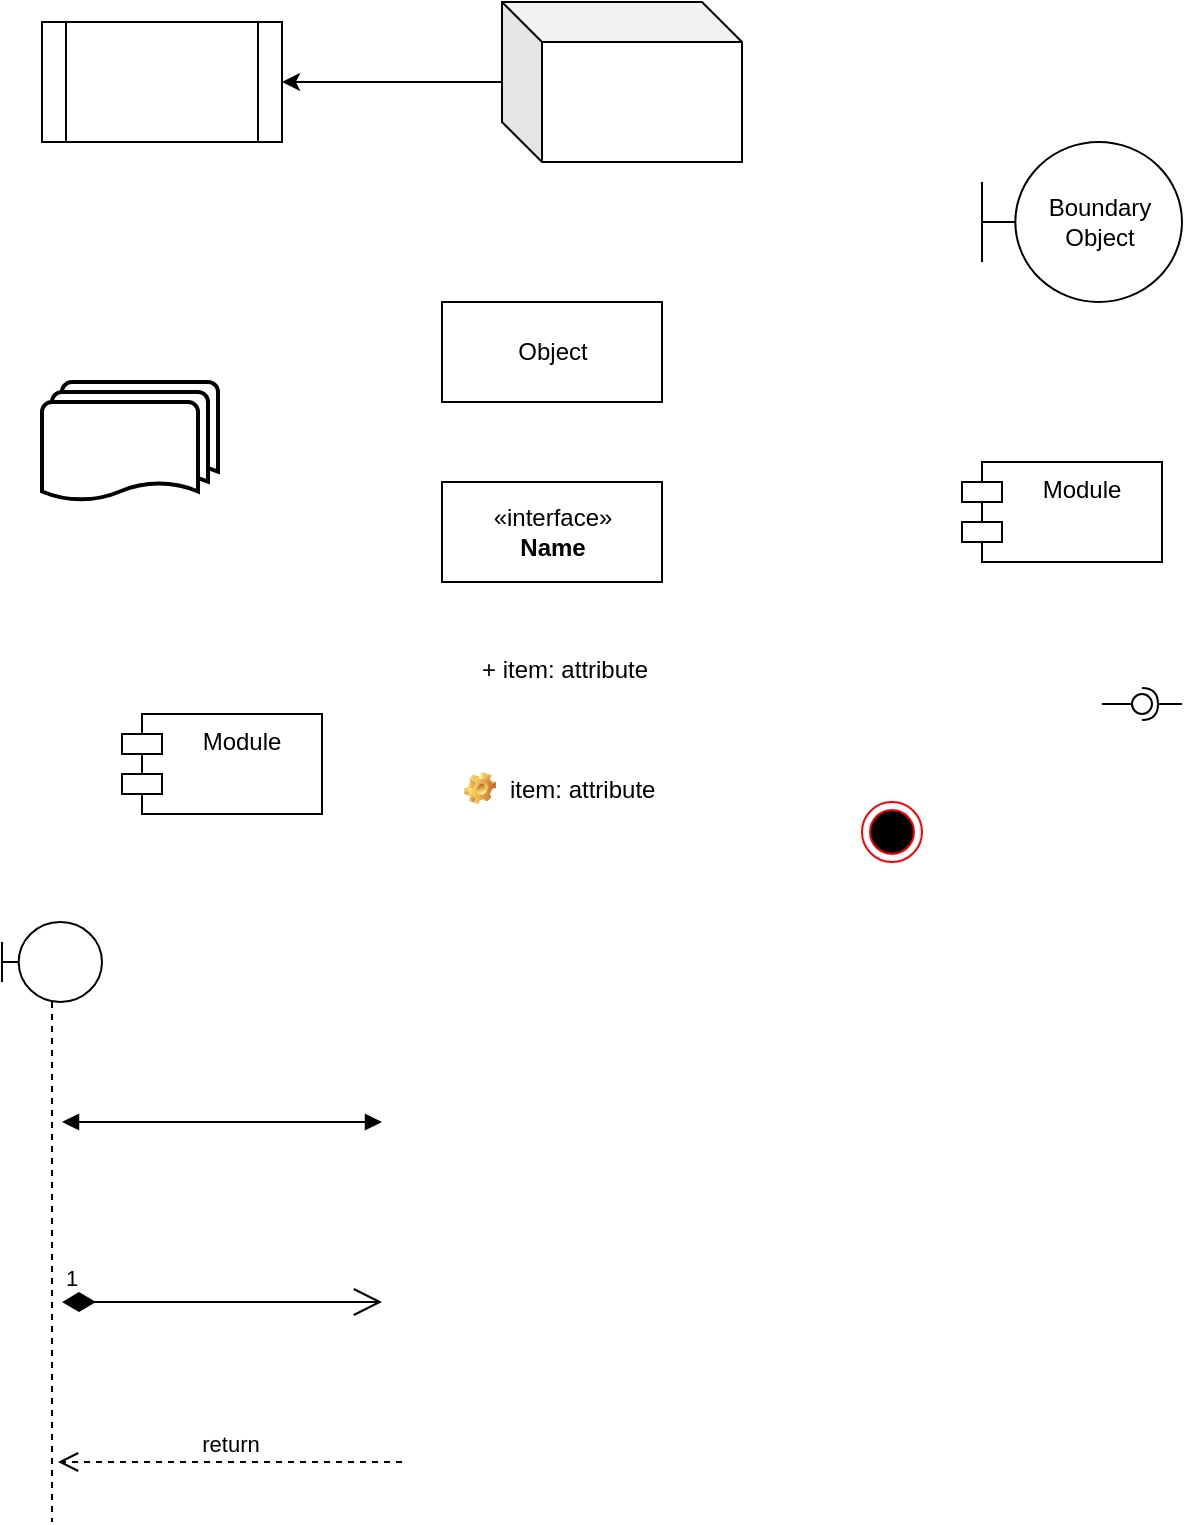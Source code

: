<mxfile version="14.7.4" type="github"><diagram id="rYiwkF0rZtEQJTfh1zHG" name="Page-1"><mxGraphModel dx="1422" dy="762" grid="1" gridSize="10" guides="1" tooltips="1" connect="1" arrows="1" fold="1" page="1" pageScale="1" pageWidth="827" pageHeight="1169" math="0" shadow="0"><root><mxCell id="0"/><mxCell id="1" parent="0"/><mxCell id="A722Zueal6YbDMyo0Jpi-1" value="" style="shape=process;whiteSpace=wrap;html=1;backgroundOutline=1;" vertex="1" parent="1"><mxGeometry x="100" y="290" width="120" height="60" as="geometry"/></mxCell><mxCell id="A722Zueal6YbDMyo0Jpi-3" style="edgeStyle=orthogonalEdgeStyle;rounded=0;orthogonalLoop=1;jettySize=auto;html=1;" edge="1" parent="1" source="A722Zueal6YbDMyo0Jpi-2" target="A722Zueal6YbDMyo0Jpi-1"><mxGeometry relative="1" as="geometry"/></mxCell><mxCell id="A722Zueal6YbDMyo0Jpi-2" value="" style="shape=cube;whiteSpace=wrap;html=1;boundedLbl=1;backgroundOutline=1;darkOpacity=0.05;darkOpacity2=0.1;" vertex="1" parent="1"><mxGeometry x="330" y="280" width="120" height="80" as="geometry"/></mxCell><mxCell id="A722Zueal6YbDMyo0Jpi-4" value="" style="strokeWidth=2;html=1;shape=mxgraph.flowchart.multi-document;whiteSpace=wrap;" vertex="1" parent="1"><mxGeometry x="100" y="470" width="88" height="60" as="geometry"/></mxCell><mxCell id="A722Zueal6YbDMyo0Jpi-5" value="Object" style="html=1;" vertex="1" parent="1"><mxGeometry x="300" y="430" width="110" height="50" as="geometry"/></mxCell><mxCell id="A722Zueal6YbDMyo0Jpi-6" value="&amp;laquo;interface&amp;raquo;&lt;br&gt;&lt;b&gt;Name&lt;/b&gt;" style="html=1;" vertex="1" parent="1"><mxGeometry x="300" y="520" width="110" height="50" as="geometry"/></mxCell><mxCell id="A722Zueal6YbDMyo0Jpi-7" value="Module" style="shape=module;align=left;spacingLeft=20;align=center;verticalAlign=top;" vertex="1" parent="1"><mxGeometry x="560" y="510" width="100" height="50" as="geometry"/></mxCell><mxCell id="A722Zueal6YbDMyo0Jpi-8" value="+ item: attribute" style="text;strokeColor=none;fillColor=none;align=left;verticalAlign=top;spacingLeft=4;spacingRight=4;overflow=hidden;rotatable=0;points=[[0,0.5],[1,0.5]];portConstraint=eastwest;" vertex="1" parent="1"><mxGeometry x="314" y="600" width="100" height="26" as="geometry"/></mxCell><mxCell id="A722Zueal6YbDMyo0Jpi-9" value="item: attribute" style="label;fontStyle=0;strokeColor=none;fillColor=none;align=left;verticalAlign=top;overflow=hidden;spacingLeft=28;spacingRight=4;rotatable=0;points=[[0,0.5],[1,0.5]];portConstraint=eastwest;imageWidth=16;imageHeight=16;image=img/clipart/Gear_128x128.png" vertex="1" parent="1"><mxGeometry x="304" y="660" width="120" height="26" as="geometry"/></mxCell><mxCell id="A722Zueal6YbDMyo0Jpi-10" value="Module" style="shape=module;align=left;spacingLeft=20;align=center;verticalAlign=top;" vertex="1" parent="1"><mxGeometry x="140" y="636" width="100" height="50" as="geometry"/></mxCell><mxCell id="A722Zueal6YbDMyo0Jpi-11" value="Boundary Object" style="shape=umlBoundary;whiteSpace=wrap;html=1;" vertex="1" parent="1"><mxGeometry x="570" y="350" width="100" height="80" as="geometry"/></mxCell><mxCell id="A722Zueal6YbDMyo0Jpi-12" value="" style="rounded=0;orthogonalLoop=1;jettySize=auto;html=1;endArrow=none;endFill=0;" edge="1" target="A722Zueal6YbDMyo0Jpi-14" parent="1"><mxGeometry relative="1" as="geometry"><mxPoint x="630" y="631" as="sourcePoint"/></mxGeometry></mxCell><mxCell id="A722Zueal6YbDMyo0Jpi-13" value="" style="rounded=0;orthogonalLoop=1;jettySize=auto;html=1;endArrow=halfCircle;endFill=0;entryX=0.5;entryY=0.5;entryDx=0;entryDy=0;endSize=6;strokeWidth=1;" edge="1" target="A722Zueal6YbDMyo0Jpi-14" parent="1"><mxGeometry relative="1" as="geometry"><mxPoint x="670" y="631" as="sourcePoint"/></mxGeometry></mxCell><mxCell id="A722Zueal6YbDMyo0Jpi-14" value="" style="ellipse;whiteSpace=wrap;html=1;fontFamily=Helvetica;fontSize=12;fontColor=#000000;align=center;strokeColor=#000000;fillColor=#ffffff;points=[];aspect=fixed;resizable=0;" vertex="1" parent="1"><mxGeometry x="645" y="626" width="10" height="10" as="geometry"/></mxCell><mxCell id="A722Zueal6YbDMyo0Jpi-15" value="" style="ellipse;html=1;shape=endState;fillColor=#000000;strokeColor=#ff0000;" vertex="1" parent="1"><mxGeometry x="510" y="680" width="30" height="30" as="geometry"/></mxCell><mxCell id="A722Zueal6YbDMyo0Jpi-16" value="1" style="endArrow=open;html=1;endSize=12;startArrow=diamondThin;startSize=14;startFill=1;edgeStyle=orthogonalEdgeStyle;align=left;verticalAlign=bottom;" edge="1" parent="1"><mxGeometry x="-1" y="3" relative="1" as="geometry"><mxPoint x="110" y="930" as="sourcePoint"/><mxPoint x="270" y="930" as="targetPoint"/></mxGeometry></mxCell><mxCell id="A722Zueal6YbDMyo0Jpi-17" value="return" style="html=1;verticalAlign=bottom;endArrow=open;dashed=1;endSize=8;" edge="1" parent="1"><mxGeometry relative="1" as="geometry"><mxPoint x="280" y="1010" as="sourcePoint"/><mxPoint x="108" y="1010" as="targetPoint"/></mxGeometry></mxCell><mxCell id="A722Zueal6YbDMyo0Jpi-18" value="" style="shape=umlLifeline;participant=umlBoundary;perimeter=lifelinePerimeter;whiteSpace=wrap;html=1;container=1;collapsible=0;recursiveResize=0;verticalAlign=top;spacingTop=36;outlineConnect=0;" vertex="1" parent="1"><mxGeometry x="80" y="740" width="50" height="300" as="geometry"/></mxCell><mxCell id="A722Zueal6YbDMyo0Jpi-19" value="" style="endArrow=block;startArrow=block;endFill=1;startFill=1;html=1;" edge="1" parent="1"><mxGeometry width="160" relative="1" as="geometry"><mxPoint x="110" y="840" as="sourcePoint"/><mxPoint x="270" y="840" as="targetPoint"/></mxGeometry></mxCell></root></mxGraphModel></diagram></mxfile>